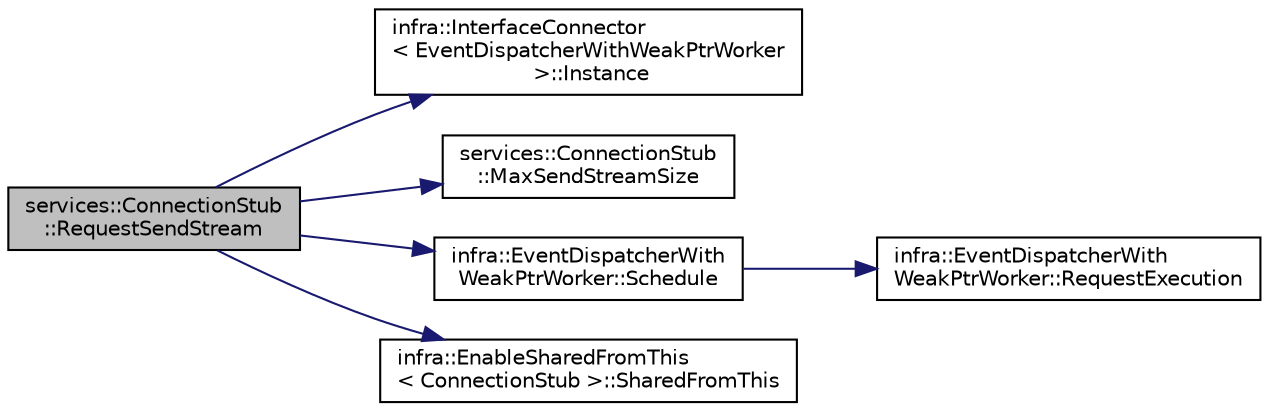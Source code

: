 digraph "services::ConnectionStub::RequestSendStream"
{
 // INTERACTIVE_SVG=YES
  edge [fontname="Helvetica",fontsize="10",labelfontname="Helvetica",labelfontsize="10"];
  node [fontname="Helvetica",fontsize="10",shape=record];
  rankdir="LR";
  Node20 [label="services::ConnectionStub\l::RequestSendStream",height=0.2,width=0.4,color="black", fillcolor="grey75", style="filled", fontcolor="black"];
  Node20 -> Node21 [color="midnightblue",fontsize="10",style="solid",fontname="Helvetica"];
  Node21 [label="infra::InterfaceConnector\l\< EventDispatcherWithWeakPtrWorker\l \>::Instance",height=0.2,width=0.4,color="black", fillcolor="white", style="filled",URL="$d3/d0e/classinfra_1_1_interface_connector.html#aed1d9e952d3d0dfa68e59ee4e868b380"];
  Node20 -> Node22 [color="midnightblue",fontsize="10",style="solid",fontname="Helvetica"];
  Node22 [label="services::ConnectionStub\l::MaxSendStreamSize",height=0.2,width=0.4,color="black", fillcolor="white", style="filled",URL="$df/dd3/classservices_1_1_connection_stub.html#accc901960e719adb7758e825667cc471"];
  Node20 -> Node23 [color="midnightblue",fontsize="10",style="solid",fontname="Helvetica"];
  Node23 [label="infra::EventDispatcherWith\lWeakPtrWorker::Schedule",height=0.2,width=0.4,color="black", fillcolor="white", style="filled",URL="$de/d88/classinfra_1_1_event_dispatcher_with_weak_ptr_worker.html#a0444150202eeeeb51399634d6e24b13b"];
  Node23 -> Node24 [color="midnightblue",fontsize="10",style="solid",fontname="Helvetica"];
  Node24 [label="infra::EventDispatcherWith\lWeakPtrWorker::RequestExecution",height=0.2,width=0.4,color="black", fillcolor="white", style="filled",URL="$de/d88/classinfra_1_1_event_dispatcher_with_weak_ptr_worker.html#ac68250c0670ca6c8c2bfadb6cdbadff7"];
  Node20 -> Node25 [color="midnightblue",fontsize="10",style="solid",fontname="Helvetica"];
  Node25 [label="infra::EnableSharedFromThis\l\< ConnectionStub \>::SharedFromThis",height=0.2,width=0.4,color="black", fillcolor="white", style="filled",URL="$dd/df1/classinfra_1_1_enable_shared_from_this.html#af905d6b4aef4f252a28b1f4edebc99b3"];
}
